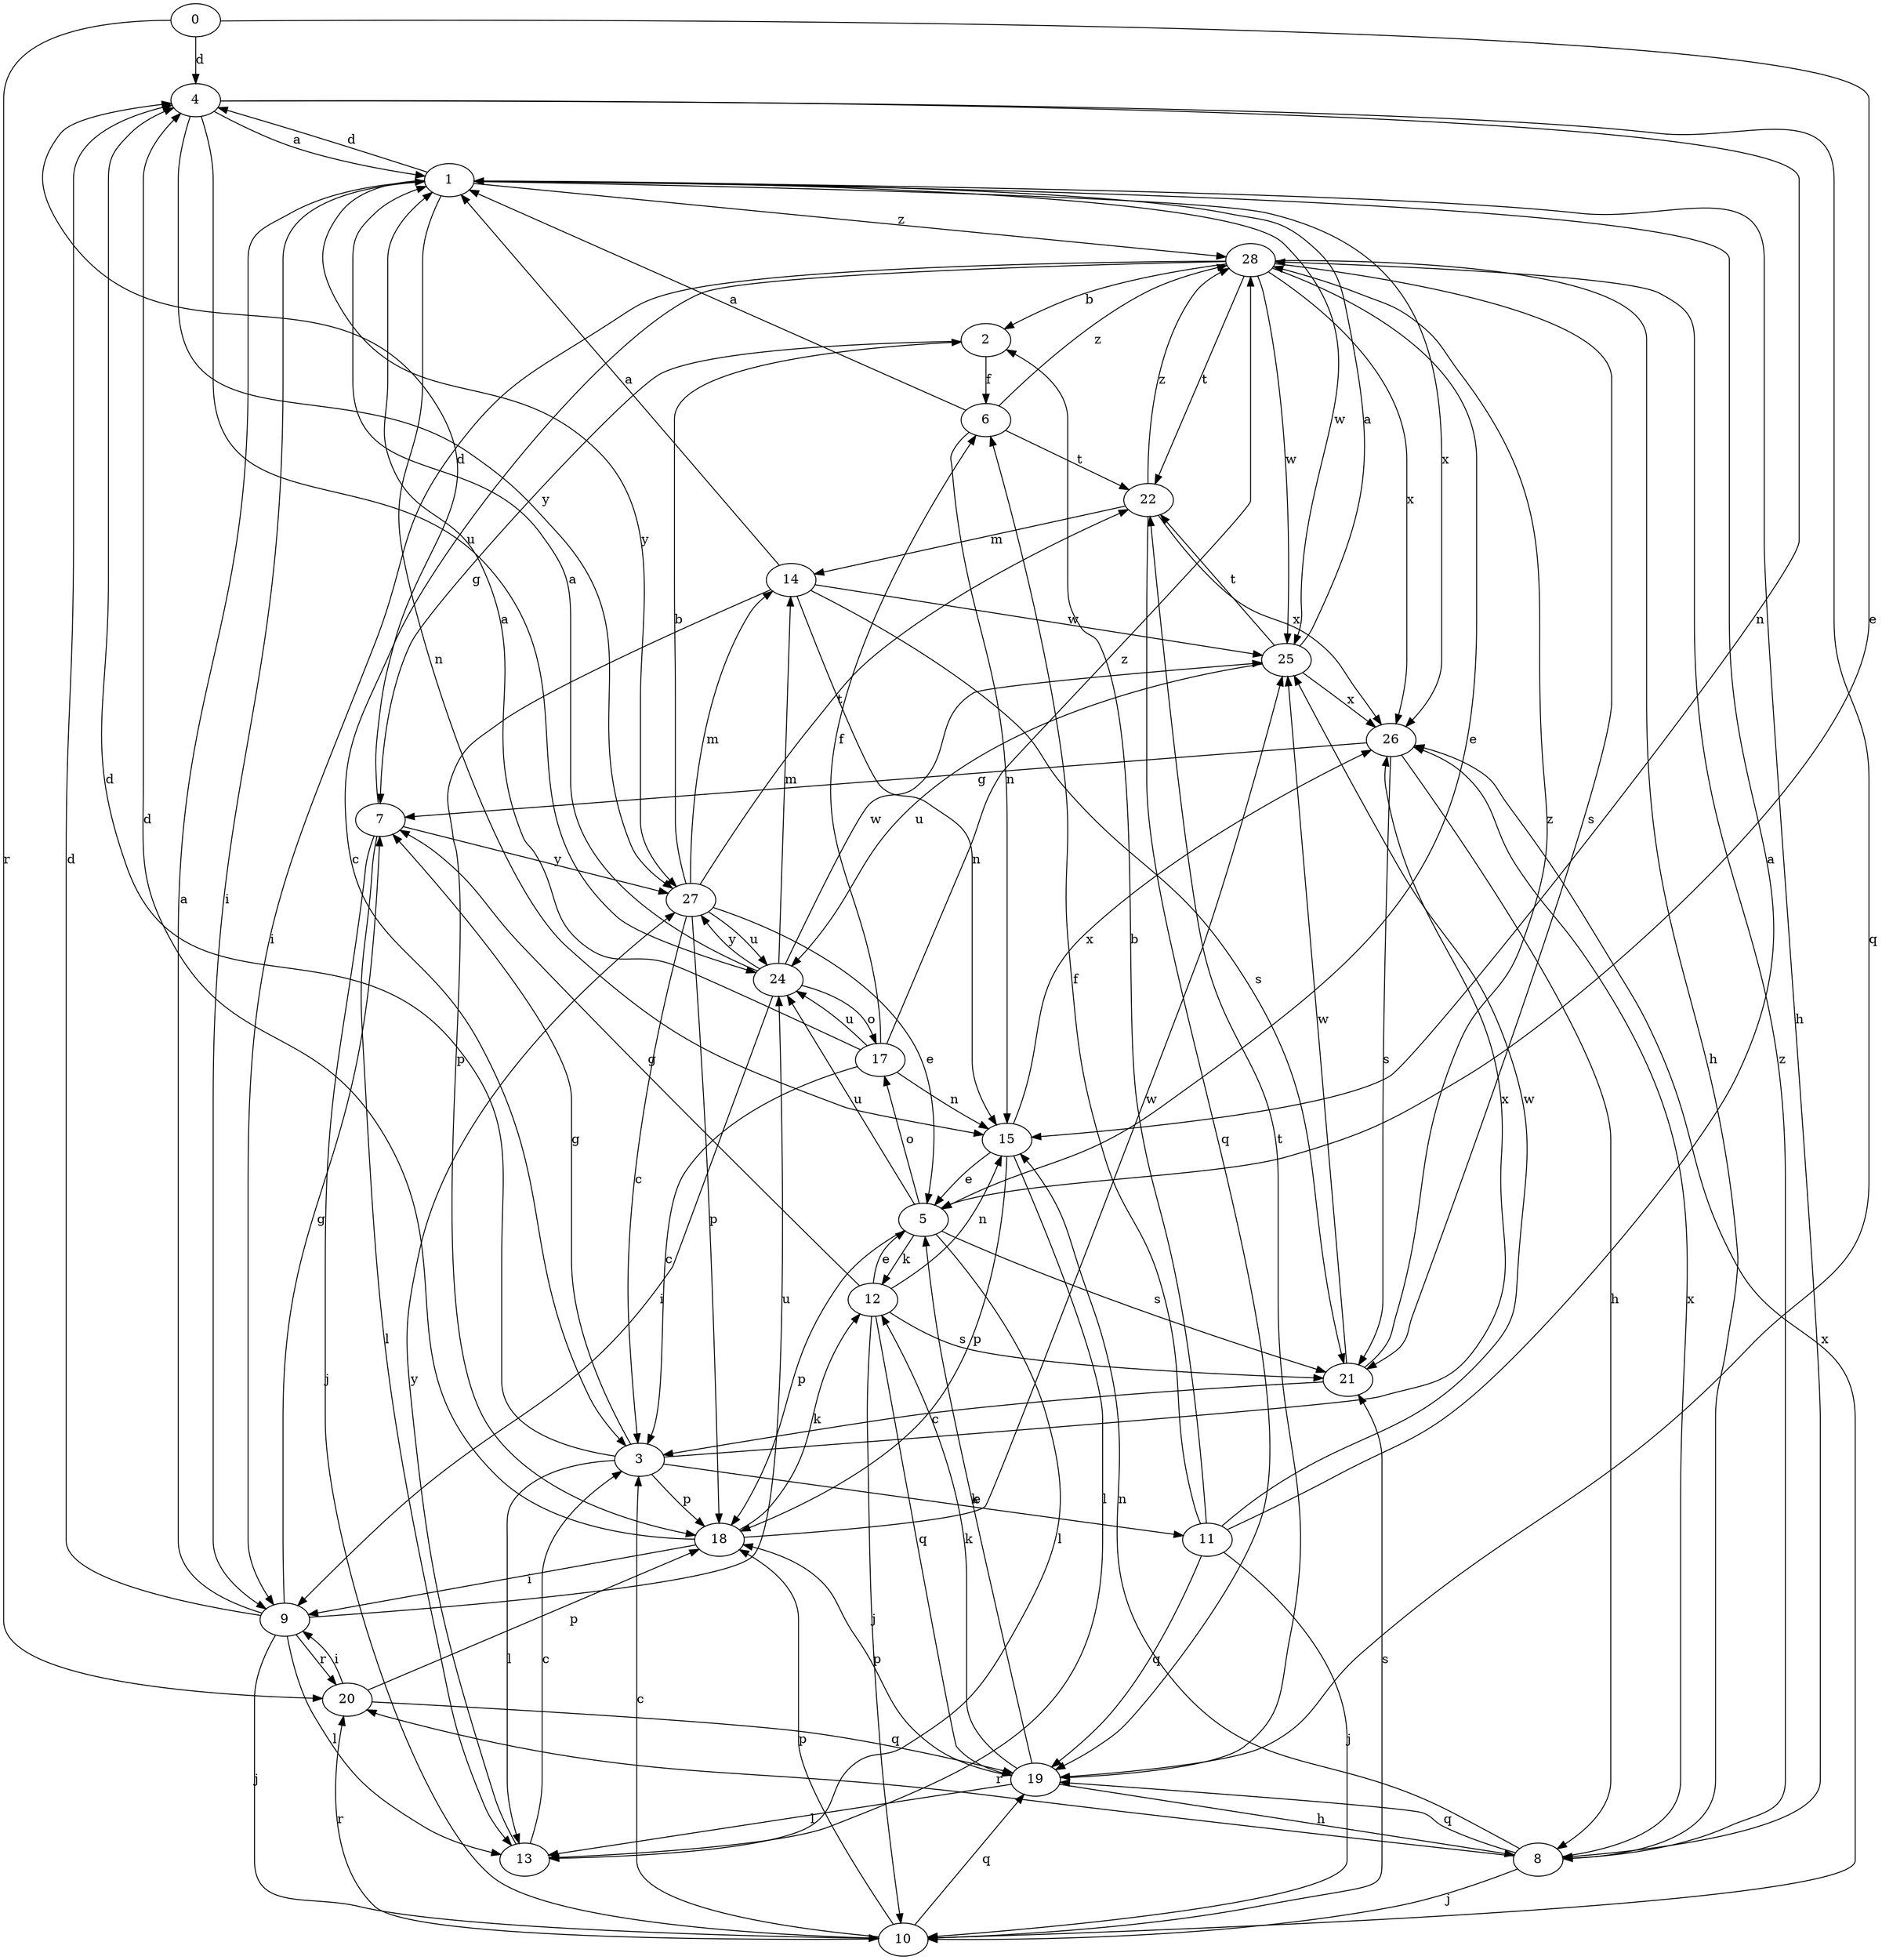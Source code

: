 strict digraph  {
0;
1;
2;
3;
4;
5;
6;
7;
8;
9;
10;
11;
12;
13;
14;
15;
17;
18;
19;
20;
21;
22;
24;
25;
26;
27;
28;
0 -> 4  [label=d];
0 -> 5  [label=e];
0 -> 20  [label=r];
1 -> 4  [label=d];
1 -> 8  [label=h];
1 -> 9  [label=i];
1 -> 15  [label=n];
1 -> 25  [label=w];
1 -> 26  [label=x];
1 -> 27  [label=y];
1 -> 28  [label=z];
2 -> 6  [label=f];
2 -> 7  [label=g];
3 -> 4  [label=d];
3 -> 7  [label=g];
3 -> 11  [label=k];
3 -> 13  [label=l];
3 -> 18  [label=p];
3 -> 26  [label=x];
4 -> 1  [label=a];
4 -> 15  [label=n];
4 -> 19  [label=q];
4 -> 24  [label=u];
4 -> 27  [label=y];
5 -> 12  [label=k];
5 -> 13  [label=l];
5 -> 17  [label=o];
5 -> 18  [label=p];
5 -> 21  [label=s];
5 -> 24  [label=u];
6 -> 1  [label=a];
6 -> 15  [label=n];
6 -> 22  [label=t];
6 -> 28  [label=z];
7 -> 4  [label=d];
7 -> 10  [label=j];
7 -> 13  [label=l];
7 -> 27  [label=y];
8 -> 10  [label=j];
8 -> 15  [label=n];
8 -> 19  [label=q];
8 -> 20  [label=r];
8 -> 26  [label=x];
8 -> 28  [label=z];
9 -> 1  [label=a];
9 -> 4  [label=d];
9 -> 7  [label=g];
9 -> 10  [label=j];
9 -> 13  [label=l];
9 -> 20  [label=r];
9 -> 24  [label=u];
10 -> 3  [label=c];
10 -> 18  [label=p];
10 -> 19  [label=q];
10 -> 20  [label=r];
10 -> 21  [label=s];
10 -> 26  [label=x];
11 -> 1  [label=a];
11 -> 2  [label=b];
11 -> 6  [label=f];
11 -> 10  [label=j];
11 -> 19  [label=q];
11 -> 25  [label=w];
12 -> 5  [label=e];
12 -> 7  [label=g];
12 -> 10  [label=j];
12 -> 15  [label=n];
12 -> 19  [label=q];
12 -> 21  [label=s];
13 -> 3  [label=c];
13 -> 27  [label=y];
14 -> 1  [label=a];
14 -> 15  [label=n];
14 -> 18  [label=p];
14 -> 21  [label=s];
14 -> 25  [label=w];
15 -> 5  [label=e];
15 -> 13  [label=l];
15 -> 18  [label=p];
15 -> 26  [label=x];
17 -> 1  [label=a];
17 -> 3  [label=c];
17 -> 6  [label=f];
17 -> 15  [label=n];
17 -> 24  [label=u];
17 -> 28  [label=z];
18 -> 4  [label=d];
18 -> 9  [label=i];
18 -> 12  [label=k];
18 -> 25  [label=w];
19 -> 5  [label=e];
19 -> 8  [label=h];
19 -> 12  [label=k];
19 -> 13  [label=l];
19 -> 18  [label=p];
19 -> 22  [label=t];
20 -> 9  [label=i];
20 -> 18  [label=p];
20 -> 19  [label=q];
21 -> 3  [label=c];
21 -> 25  [label=w];
21 -> 28  [label=z];
22 -> 14  [label=m];
22 -> 19  [label=q];
22 -> 26  [label=x];
22 -> 28  [label=z];
24 -> 1  [label=a];
24 -> 9  [label=i];
24 -> 14  [label=m];
24 -> 17  [label=o];
24 -> 25  [label=w];
24 -> 27  [label=y];
25 -> 1  [label=a];
25 -> 22  [label=t];
25 -> 24  [label=u];
25 -> 26  [label=x];
26 -> 7  [label=g];
26 -> 8  [label=h];
26 -> 21  [label=s];
27 -> 2  [label=b];
27 -> 3  [label=c];
27 -> 5  [label=e];
27 -> 14  [label=m];
27 -> 18  [label=p];
27 -> 22  [label=t];
27 -> 24  [label=u];
28 -> 2  [label=b];
28 -> 3  [label=c];
28 -> 5  [label=e];
28 -> 8  [label=h];
28 -> 9  [label=i];
28 -> 21  [label=s];
28 -> 22  [label=t];
28 -> 25  [label=w];
28 -> 26  [label=x];
}
